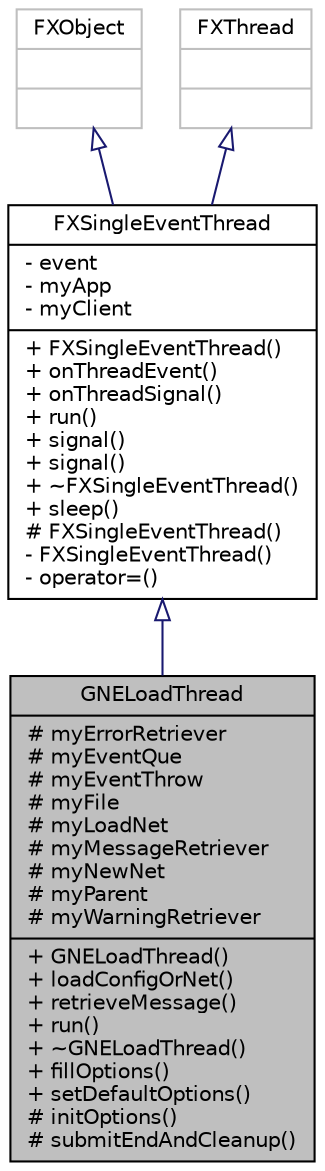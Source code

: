 digraph "GNELoadThread"
{
  edge [fontname="Helvetica",fontsize="10",labelfontname="Helvetica",labelfontsize="10"];
  node [fontname="Helvetica",fontsize="10",shape=record];
  Node0 [label="{GNELoadThread\n|# myErrorRetriever\l# myEventQue\l# myEventThrow\l# myFile\l# myLoadNet\l# myMessageRetriever\l# myNewNet\l# myParent\l# myWarningRetriever\l|+ GNELoadThread()\l+ loadConfigOrNet()\l+ retrieveMessage()\l+ run()\l+ ~GNELoadThread()\l+ fillOptions()\l+ setDefaultOptions()\l# initOptions()\l# submitEndAndCleanup()\l}",height=0.2,width=0.4,color="black", fillcolor="grey75", style="filled", fontcolor="black"];
  Node1 -> Node0 [dir="back",color="midnightblue",fontsize="10",style="solid",arrowtail="onormal",fontname="Helvetica"];
  Node1 [label="{FXSingleEventThread\n|- event\l- myApp\l- myClient\l|+ FXSingleEventThread()\l+ onThreadEvent()\l+ onThreadSignal()\l+ run()\l+ signal()\l+ signal()\l+ ~FXSingleEventThread()\l+ sleep()\l# FXSingleEventThread()\l- FXSingleEventThread()\l- operator=()\l}",height=0.2,width=0.4,color="black", fillcolor="white", style="filled",URL="$de/dcf/class_f_x_single_event_thread.html"];
  Node2 -> Node1 [dir="back",color="midnightblue",fontsize="10",style="solid",arrowtail="onormal",fontname="Helvetica"];
  Node2 [label="{FXObject\n||}",height=0.2,width=0.4,color="grey75", fillcolor="white", style="filled"];
  Node3 -> Node1 [dir="back",color="midnightblue",fontsize="10",style="solid",arrowtail="onormal",fontname="Helvetica"];
  Node3 [label="{FXThread\n||}",height=0.2,width=0.4,color="grey75", fillcolor="white", style="filled"];
}
